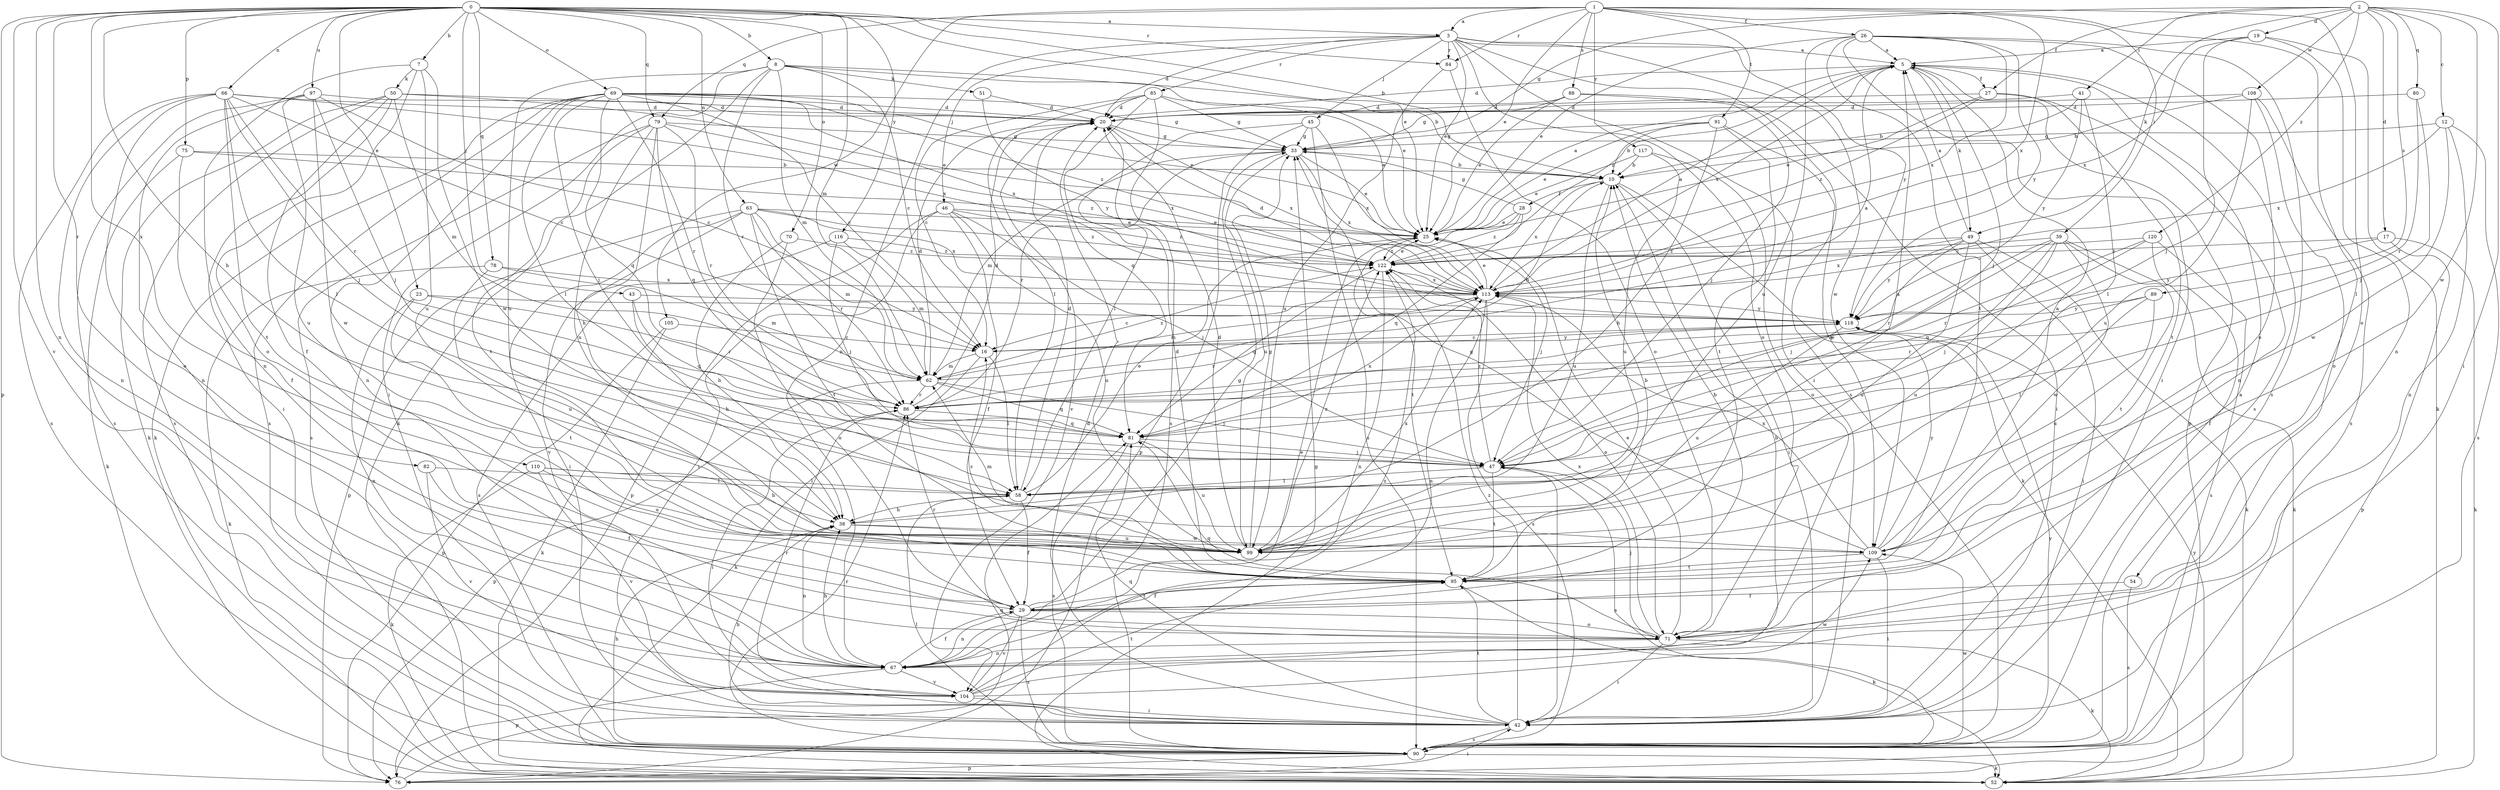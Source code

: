 strict digraph  {
0;
1;
2;
3;
5;
7;
8;
10;
12;
16;
17;
19;
20;
23;
25;
26;
27;
28;
29;
33;
38;
39;
41;
42;
43;
45;
46;
47;
49;
50;
51;
52;
54;
58;
62;
63;
66;
67;
69;
70;
71;
75;
76;
78;
79;
80;
81;
82;
84;
85;
86;
88;
89;
90;
91;
95;
97;
99;
104;
105;
108;
109;
110;
113;
116;
117;
118;
120;
122;
0 -> 3  [label=a];
0 -> 7  [label=b];
0 -> 8  [label=b];
0 -> 10  [label=b];
0 -> 23  [label=e];
0 -> 25  [label=e];
0 -> 38  [label=h];
0 -> 43  [label=j];
0 -> 62  [label=m];
0 -> 63  [label=n];
0 -> 66  [label=n];
0 -> 67  [label=n];
0 -> 69  [label=o];
0 -> 70  [label=o];
0 -> 75  [label=p];
0 -> 76  [label=p];
0 -> 78  [label=q];
0 -> 79  [label=q];
0 -> 82  [label=r];
0 -> 84  [label=r];
0 -> 97  [label=u];
0 -> 104  [label=v];
0 -> 110  [label=x];
0 -> 116  [label=y];
1 -> 3  [label=a];
1 -> 25  [label=e];
1 -> 26  [label=f];
1 -> 39  [label=i];
1 -> 54  [label=l];
1 -> 71  [label=o];
1 -> 79  [label=q];
1 -> 84  [label=r];
1 -> 88  [label=s];
1 -> 91  [label=t];
1 -> 105  [label=w];
1 -> 113  [label=x];
1 -> 117  [label=y];
2 -> 12  [label=c];
2 -> 17  [label=d];
2 -> 19  [label=d];
2 -> 27  [label=f];
2 -> 33  [label=g];
2 -> 41  [label=i];
2 -> 42  [label=i];
2 -> 49  [label=k];
2 -> 80  [label=q];
2 -> 89  [label=s];
2 -> 108  [label=w];
2 -> 109  [label=w];
2 -> 120  [label=z];
3 -> 5  [label=a];
3 -> 20  [label=d];
3 -> 25  [label=e];
3 -> 42  [label=i];
3 -> 45  [label=j];
3 -> 46  [label=j];
3 -> 67  [label=n];
3 -> 71  [label=o];
3 -> 84  [label=r];
3 -> 85  [label=r];
3 -> 90  [label=s];
3 -> 109  [label=w];
3 -> 118  [label=y];
5 -> 20  [label=d];
5 -> 27  [label=f];
5 -> 47  [label=j];
5 -> 49  [label=k];
5 -> 76  [label=p];
5 -> 90  [label=s];
5 -> 113  [label=x];
5 -> 122  [label=z];
7 -> 50  [label=k];
7 -> 67  [label=n];
7 -> 71  [label=o];
7 -> 99  [label=u];
7 -> 109  [label=w];
8 -> 10  [label=b];
8 -> 16  [label=c];
8 -> 25  [label=e];
8 -> 42  [label=i];
8 -> 51  [label=k];
8 -> 52  [label=k];
8 -> 62  [label=m];
8 -> 86  [label=r];
8 -> 99  [label=u];
10 -> 28  [label=f];
10 -> 42  [label=i];
10 -> 52  [label=k];
10 -> 99  [label=u];
10 -> 113  [label=x];
12 -> 33  [label=g];
12 -> 67  [label=n];
12 -> 90  [label=s];
12 -> 109  [label=w];
12 -> 113  [label=x];
16 -> 5  [label=a];
16 -> 52  [label=k];
16 -> 58  [label=l];
16 -> 62  [label=m];
16 -> 118  [label=y];
17 -> 52  [label=k];
17 -> 76  [label=p];
17 -> 118  [label=y];
17 -> 122  [label=z];
19 -> 5  [label=a];
19 -> 47  [label=j];
19 -> 52  [label=k];
19 -> 67  [label=n];
19 -> 113  [label=x];
20 -> 33  [label=g];
20 -> 104  [label=v];
20 -> 113  [label=x];
23 -> 67  [label=n];
23 -> 86  [label=r];
23 -> 95  [label=t];
23 -> 118  [label=y];
25 -> 5  [label=a];
25 -> 47  [label=j];
25 -> 122  [label=z];
26 -> 5  [label=a];
26 -> 25  [label=e];
26 -> 42  [label=i];
26 -> 71  [label=o];
26 -> 90  [label=s];
26 -> 95  [label=t];
26 -> 99  [label=u];
26 -> 113  [label=x];
26 -> 118  [label=y];
27 -> 20  [label=d];
27 -> 25  [label=e];
27 -> 67  [label=n];
27 -> 95  [label=t];
27 -> 122  [label=z];
28 -> 25  [label=e];
28 -> 33  [label=g];
28 -> 81  [label=q];
28 -> 95  [label=t];
28 -> 122  [label=z];
29 -> 10  [label=b];
29 -> 33  [label=g];
29 -> 67  [label=n];
29 -> 71  [label=o];
29 -> 86  [label=r];
29 -> 90  [label=s];
29 -> 95  [label=t];
29 -> 104  [label=v];
33 -> 10  [label=b];
33 -> 25  [label=e];
33 -> 62  [label=m];
33 -> 86  [label=r];
33 -> 99  [label=u];
33 -> 113  [label=x];
38 -> 5  [label=a];
38 -> 67  [label=n];
38 -> 99  [label=u];
38 -> 109  [label=w];
39 -> 47  [label=j];
39 -> 52  [label=k];
39 -> 81  [label=q];
39 -> 86  [label=r];
39 -> 95  [label=t];
39 -> 99  [label=u];
39 -> 109  [label=w];
39 -> 122  [label=z];
41 -> 10  [label=b];
41 -> 20  [label=d];
41 -> 58  [label=l];
41 -> 118  [label=y];
42 -> 5  [label=a];
42 -> 20  [label=d];
42 -> 38  [label=h];
42 -> 47  [label=j];
42 -> 81  [label=q];
42 -> 90  [label=s];
42 -> 95  [label=t];
42 -> 122  [label=z];
43 -> 38  [label=h];
43 -> 81  [label=q];
43 -> 118  [label=y];
45 -> 33  [label=g];
45 -> 58  [label=l];
45 -> 76  [label=p];
45 -> 90  [label=s];
45 -> 113  [label=x];
46 -> 25  [label=e];
46 -> 29  [label=f];
46 -> 42  [label=i];
46 -> 47  [label=j];
46 -> 76  [label=p];
46 -> 99  [label=u];
46 -> 122  [label=z];
47 -> 58  [label=l];
47 -> 90  [label=s];
47 -> 95  [label=t];
47 -> 122  [label=z];
49 -> 5  [label=a];
49 -> 42  [label=i];
49 -> 47  [label=j];
49 -> 52  [label=k];
49 -> 99  [label=u];
49 -> 113  [label=x];
49 -> 118  [label=y];
49 -> 122  [label=z];
50 -> 20  [label=d];
50 -> 25  [label=e];
50 -> 29  [label=f];
50 -> 42  [label=i];
50 -> 52  [label=k];
50 -> 62  [label=m];
50 -> 90  [label=s];
51 -> 20  [label=d];
51 -> 118  [label=y];
52 -> 33  [label=g];
52 -> 118  [label=y];
54 -> 29  [label=f];
54 -> 90  [label=s];
58 -> 20  [label=d];
58 -> 25  [label=e];
58 -> 29  [label=f];
58 -> 38  [label=h];
62 -> 10  [label=b];
62 -> 20  [label=d];
62 -> 47  [label=j];
62 -> 76  [label=p];
62 -> 81  [label=q];
62 -> 86  [label=r];
62 -> 122  [label=z];
63 -> 25  [label=e];
63 -> 42  [label=i];
63 -> 62  [label=m];
63 -> 76  [label=p];
63 -> 86  [label=r];
63 -> 95  [label=t];
63 -> 104  [label=v];
63 -> 113  [label=x];
63 -> 122  [label=z];
66 -> 16  [label=c];
66 -> 20  [label=d];
66 -> 47  [label=j];
66 -> 58  [label=l];
66 -> 67  [label=n];
66 -> 71  [label=o];
66 -> 86  [label=r];
66 -> 90  [label=s];
66 -> 95  [label=t];
66 -> 113  [label=x];
67 -> 25  [label=e];
67 -> 29  [label=f];
67 -> 38  [label=h];
67 -> 76  [label=p];
67 -> 104  [label=v];
69 -> 16  [label=c];
69 -> 20  [label=d];
69 -> 25  [label=e];
69 -> 33  [label=g];
69 -> 47  [label=j];
69 -> 52  [label=k];
69 -> 58  [label=l];
69 -> 67  [label=n];
69 -> 81  [label=q];
69 -> 86  [label=r];
69 -> 90  [label=s];
69 -> 113  [label=x];
69 -> 122  [label=z];
70 -> 38  [label=h];
70 -> 71  [label=o];
70 -> 122  [label=z];
71 -> 25  [label=e];
71 -> 42  [label=i];
71 -> 47  [label=j];
71 -> 52  [label=k];
71 -> 67  [label=n];
71 -> 81  [label=q];
71 -> 113  [label=x];
75 -> 10  [label=b];
75 -> 29  [label=f];
75 -> 52  [label=k];
75 -> 122  [label=z];
76 -> 42  [label=i];
76 -> 81  [label=q];
78 -> 52  [label=k];
78 -> 62  [label=m];
78 -> 99  [label=u];
78 -> 113  [label=x];
79 -> 33  [label=g];
79 -> 38  [label=h];
79 -> 81  [label=q];
79 -> 86  [label=r];
79 -> 90  [label=s];
79 -> 95  [label=t];
79 -> 99  [label=u];
79 -> 113  [label=x];
80 -> 20  [label=d];
80 -> 47  [label=j];
80 -> 86  [label=r];
81 -> 47  [label=j];
81 -> 90  [label=s];
81 -> 99  [label=u];
81 -> 113  [label=x];
82 -> 29  [label=f];
82 -> 58  [label=l];
82 -> 104  [label=v];
84 -> 71  [label=o];
84 -> 99  [label=u];
85 -> 16  [label=c];
85 -> 20  [label=d];
85 -> 25  [label=e];
85 -> 33  [label=g];
85 -> 58  [label=l];
85 -> 81  [label=q];
85 -> 90  [label=s];
86 -> 20  [label=d];
86 -> 42  [label=i];
86 -> 81  [label=q];
88 -> 20  [label=d];
88 -> 25  [label=e];
88 -> 33  [label=g];
88 -> 42  [label=i];
88 -> 47  [label=j];
89 -> 58  [label=l];
89 -> 86  [label=r];
89 -> 99  [label=u];
89 -> 118  [label=y];
90 -> 38  [label=h];
90 -> 52  [label=k];
90 -> 58  [label=l];
90 -> 76  [label=p];
90 -> 86  [label=r];
90 -> 109  [label=w];
90 -> 118  [label=y];
91 -> 10  [label=b];
91 -> 25  [label=e];
91 -> 33  [label=g];
91 -> 38  [label=h];
91 -> 95  [label=t];
91 -> 109  [label=w];
95 -> 10  [label=b];
95 -> 16  [label=c];
95 -> 20  [label=d];
95 -> 29  [label=f];
95 -> 52  [label=k];
97 -> 16  [label=c];
97 -> 20  [label=d];
97 -> 47  [label=j];
97 -> 67  [label=n];
97 -> 90  [label=s];
97 -> 99  [label=u];
97 -> 109  [label=w];
99 -> 20  [label=d];
99 -> 33  [label=g];
99 -> 62  [label=m];
99 -> 113  [label=x];
99 -> 122  [label=z];
104 -> 10  [label=b];
104 -> 42  [label=i];
104 -> 86  [label=r];
104 -> 95  [label=t];
104 -> 109  [label=w];
104 -> 122  [label=z];
105 -> 16  [label=c];
105 -> 52  [label=k];
105 -> 76  [label=p];
108 -> 10  [label=b];
108 -> 20  [label=d];
108 -> 71  [label=o];
108 -> 90  [label=s];
108 -> 99  [label=u];
109 -> 5  [label=a];
109 -> 33  [label=g];
109 -> 42  [label=i];
109 -> 95  [label=t];
109 -> 113  [label=x];
109 -> 118  [label=y];
110 -> 38  [label=h];
110 -> 52  [label=k];
110 -> 58  [label=l];
110 -> 99  [label=u];
110 -> 104  [label=v];
113 -> 5  [label=a];
113 -> 16  [label=c];
113 -> 20  [label=d];
113 -> 25  [label=e];
113 -> 62  [label=m];
113 -> 67  [label=n];
113 -> 90  [label=s];
113 -> 118  [label=y];
116 -> 47  [label=j];
116 -> 62  [label=m];
116 -> 90  [label=s];
116 -> 122  [label=z];
117 -> 10  [label=b];
117 -> 25  [label=e];
117 -> 71  [label=o];
117 -> 99  [label=u];
118 -> 16  [label=c];
118 -> 86  [label=r];
118 -> 99  [label=u];
120 -> 29  [label=f];
120 -> 81  [label=q];
120 -> 86  [label=r];
120 -> 90  [label=s];
120 -> 122  [label=z];
122 -> 25  [label=e];
122 -> 67  [label=n];
122 -> 71  [label=o];
122 -> 81  [label=q];
122 -> 113  [label=x];
}
